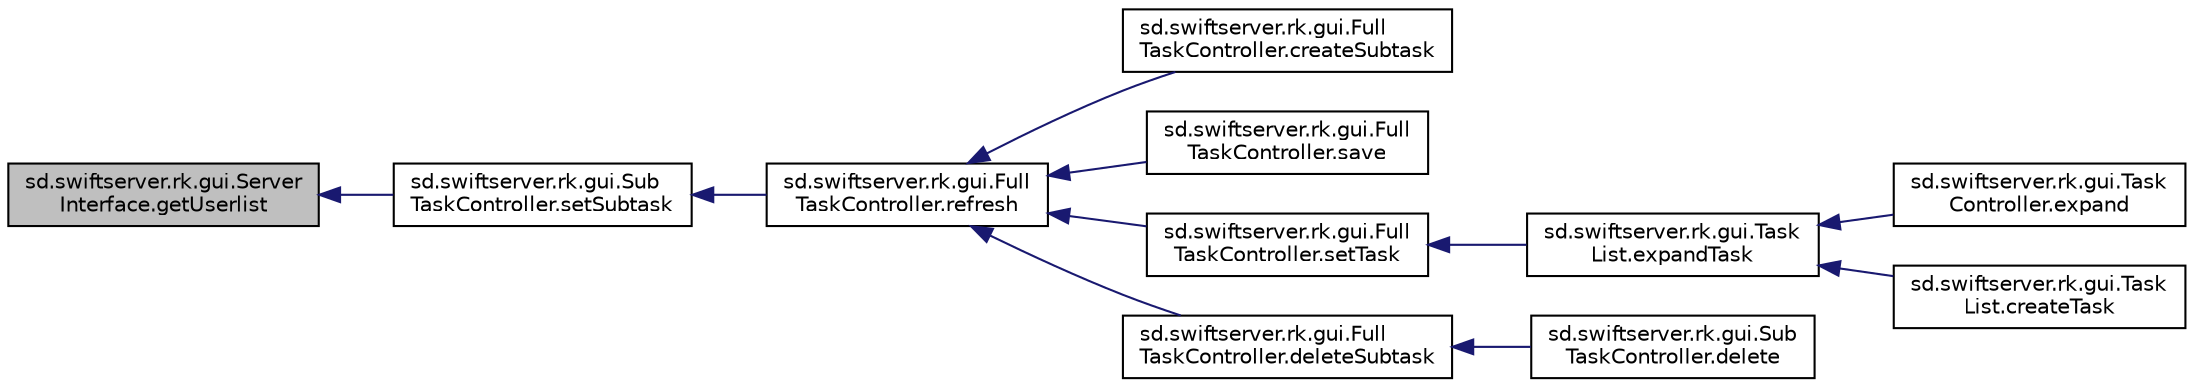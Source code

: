 digraph "sd.swiftserver.rk.gui.ServerInterface.getUserlist"
{
  edge [fontname="Helvetica",fontsize="10",labelfontname="Helvetica",labelfontsize="10"];
  node [fontname="Helvetica",fontsize="10",shape=record];
  rankdir="LR";
  Node1 [label="sd.swiftserver.rk.gui.Server\lInterface.getUserlist",height=0.2,width=0.4,color="black", fillcolor="grey75", style="filled", fontcolor="black"];
  Node1 -> Node2 [dir="back",color="midnightblue",fontsize="10",style="solid",fontname="Helvetica"];
  Node2 [label="sd.swiftserver.rk.gui.Sub\lTaskController.setSubtask",height=0.2,width=0.4,color="black", fillcolor="white", style="filled",URL="$classsd_1_1swiftserver_1_1rk_1_1gui_1_1SubTaskController.html#ab6ae5143cc4ee51ef1658bc74bb2124c"];
  Node2 -> Node3 [dir="back",color="midnightblue",fontsize="10",style="solid",fontname="Helvetica"];
  Node3 [label="sd.swiftserver.rk.gui.Full\lTaskController.refresh",height=0.2,width=0.4,color="black", fillcolor="white", style="filled",URL="$classsd_1_1swiftserver_1_1rk_1_1gui_1_1FullTaskController.html#a2bad4044b997038b135a6bb3c1cf6776"];
  Node3 -> Node4 [dir="back",color="midnightblue",fontsize="10",style="solid",fontname="Helvetica"];
  Node4 [label="sd.swiftserver.rk.gui.Full\lTaskController.createSubtask",height=0.2,width=0.4,color="black", fillcolor="white", style="filled",URL="$classsd_1_1swiftserver_1_1rk_1_1gui_1_1FullTaskController.html#a3cd2c3057f3d043eb004c7d74e49213a"];
  Node3 -> Node5 [dir="back",color="midnightblue",fontsize="10",style="solid",fontname="Helvetica"];
  Node5 [label="sd.swiftserver.rk.gui.Full\lTaskController.save",height=0.2,width=0.4,color="black", fillcolor="white", style="filled",URL="$classsd_1_1swiftserver_1_1rk_1_1gui_1_1FullTaskController.html#a76649cb72c268add8aedba2fc6891d8e"];
  Node3 -> Node6 [dir="back",color="midnightblue",fontsize="10",style="solid",fontname="Helvetica"];
  Node6 [label="sd.swiftserver.rk.gui.Full\lTaskController.setTask",height=0.2,width=0.4,color="black", fillcolor="white", style="filled",URL="$classsd_1_1swiftserver_1_1rk_1_1gui_1_1FullTaskController.html#a18120c572a03cc1fa9527c32ab0cade5"];
  Node6 -> Node7 [dir="back",color="midnightblue",fontsize="10",style="solid",fontname="Helvetica"];
  Node7 [label="sd.swiftserver.rk.gui.Task\lList.expandTask",height=0.2,width=0.4,color="black", fillcolor="white", style="filled",URL="$classsd_1_1swiftserver_1_1rk_1_1gui_1_1TaskList.html#a194c41f80ce13a2ac02f0f5a2c2ed09d"];
  Node7 -> Node8 [dir="back",color="midnightblue",fontsize="10",style="solid",fontname="Helvetica"];
  Node8 [label="sd.swiftserver.rk.gui.Task\lController.expand",height=0.2,width=0.4,color="black", fillcolor="white", style="filled",URL="$classsd_1_1swiftserver_1_1rk_1_1gui_1_1TaskController.html#a90c476c78314aff806bb5d4132558cf9"];
  Node7 -> Node9 [dir="back",color="midnightblue",fontsize="10",style="solid",fontname="Helvetica"];
  Node9 [label="sd.swiftserver.rk.gui.Task\lList.createTask",height=0.2,width=0.4,color="black", fillcolor="white", style="filled",URL="$classsd_1_1swiftserver_1_1rk_1_1gui_1_1TaskList.html#aac1b22697aa0dd609e4a6b8290237839"];
  Node3 -> Node10 [dir="back",color="midnightblue",fontsize="10",style="solid",fontname="Helvetica"];
  Node10 [label="sd.swiftserver.rk.gui.Full\lTaskController.deleteSubtask",height=0.2,width=0.4,color="black", fillcolor="white", style="filled",URL="$classsd_1_1swiftserver_1_1rk_1_1gui_1_1FullTaskController.html#a9c3e290ab23a1b0e155da3b0cf82af2e"];
  Node10 -> Node11 [dir="back",color="midnightblue",fontsize="10",style="solid",fontname="Helvetica"];
  Node11 [label="sd.swiftserver.rk.gui.Sub\lTaskController.delete",height=0.2,width=0.4,color="black", fillcolor="white", style="filled",URL="$classsd_1_1swiftserver_1_1rk_1_1gui_1_1SubTaskController.html#a579dda287a0a23bc0da4784506c7f910"];
}
